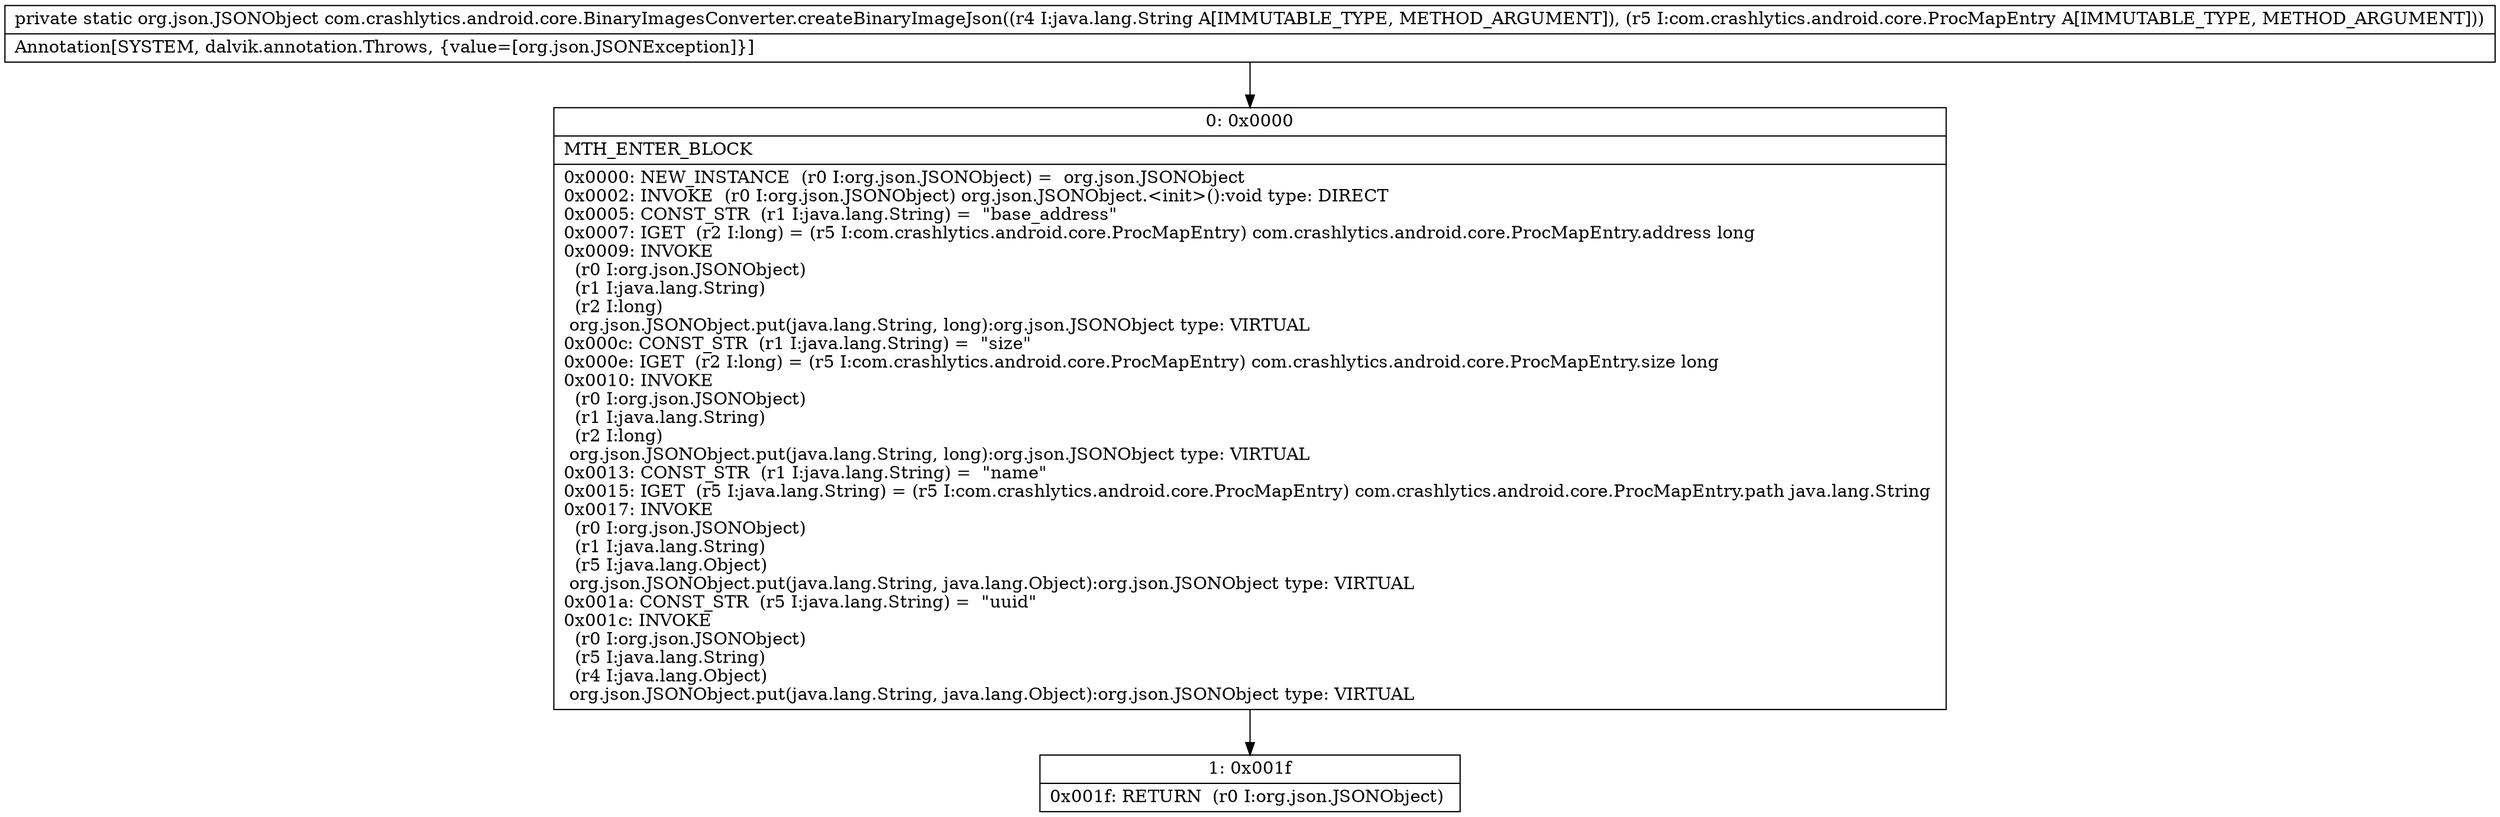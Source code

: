digraph "CFG forcom.crashlytics.android.core.BinaryImagesConverter.createBinaryImageJson(Ljava\/lang\/String;Lcom\/crashlytics\/android\/core\/ProcMapEntry;)Lorg\/json\/JSONObject;" {
Node_0 [shape=record,label="{0\:\ 0x0000|MTH_ENTER_BLOCK\l|0x0000: NEW_INSTANCE  (r0 I:org.json.JSONObject) =  org.json.JSONObject \l0x0002: INVOKE  (r0 I:org.json.JSONObject) org.json.JSONObject.\<init\>():void type: DIRECT \l0x0005: CONST_STR  (r1 I:java.lang.String) =  \"base_address\" \l0x0007: IGET  (r2 I:long) = (r5 I:com.crashlytics.android.core.ProcMapEntry) com.crashlytics.android.core.ProcMapEntry.address long \l0x0009: INVOKE  \l  (r0 I:org.json.JSONObject)\l  (r1 I:java.lang.String)\l  (r2 I:long)\l org.json.JSONObject.put(java.lang.String, long):org.json.JSONObject type: VIRTUAL \l0x000c: CONST_STR  (r1 I:java.lang.String) =  \"size\" \l0x000e: IGET  (r2 I:long) = (r5 I:com.crashlytics.android.core.ProcMapEntry) com.crashlytics.android.core.ProcMapEntry.size long \l0x0010: INVOKE  \l  (r0 I:org.json.JSONObject)\l  (r1 I:java.lang.String)\l  (r2 I:long)\l org.json.JSONObject.put(java.lang.String, long):org.json.JSONObject type: VIRTUAL \l0x0013: CONST_STR  (r1 I:java.lang.String) =  \"name\" \l0x0015: IGET  (r5 I:java.lang.String) = (r5 I:com.crashlytics.android.core.ProcMapEntry) com.crashlytics.android.core.ProcMapEntry.path java.lang.String \l0x0017: INVOKE  \l  (r0 I:org.json.JSONObject)\l  (r1 I:java.lang.String)\l  (r5 I:java.lang.Object)\l org.json.JSONObject.put(java.lang.String, java.lang.Object):org.json.JSONObject type: VIRTUAL \l0x001a: CONST_STR  (r5 I:java.lang.String) =  \"uuid\" \l0x001c: INVOKE  \l  (r0 I:org.json.JSONObject)\l  (r5 I:java.lang.String)\l  (r4 I:java.lang.Object)\l org.json.JSONObject.put(java.lang.String, java.lang.Object):org.json.JSONObject type: VIRTUAL \l}"];
Node_1 [shape=record,label="{1\:\ 0x001f|0x001f: RETURN  (r0 I:org.json.JSONObject) \l}"];
MethodNode[shape=record,label="{private static org.json.JSONObject com.crashlytics.android.core.BinaryImagesConverter.createBinaryImageJson((r4 I:java.lang.String A[IMMUTABLE_TYPE, METHOD_ARGUMENT]), (r5 I:com.crashlytics.android.core.ProcMapEntry A[IMMUTABLE_TYPE, METHOD_ARGUMENT]))  | Annotation[SYSTEM, dalvik.annotation.Throws, \{value=[org.json.JSONException]\}]\l}"];
MethodNode -> Node_0;
Node_0 -> Node_1;
}

